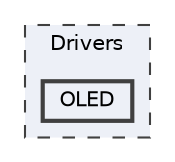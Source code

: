digraph "Drivers/OLED"
{
 // LATEX_PDF_SIZE
  bgcolor="transparent";
  edge [fontname=Helvetica,fontsize=10,labelfontname=Helvetica,labelfontsize=10];
  node [fontname=Helvetica,fontsize=10,shape=box,height=0.2,width=0.4];
  compound=true
  subgraph clusterdir_60925fc218da8ca7908795bf5f624060 {
    graph [ bgcolor="#edf0f7", pencolor="grey25", label="Drivers", fontname=Helvetica,fontsize=10 style="filled,dashed", URL="dir_60925fc218da8ca7908795bf5f624060.html",tooltip=""]
  dir_b04d6672846291569d9803081d925b17 [label="OLED", fillcolor="#edf0f7", color="grey25", style="filled,bold", URL="dir_b04d6672846291569d9803081d925b17.html",tooltip=""];
  }
}
